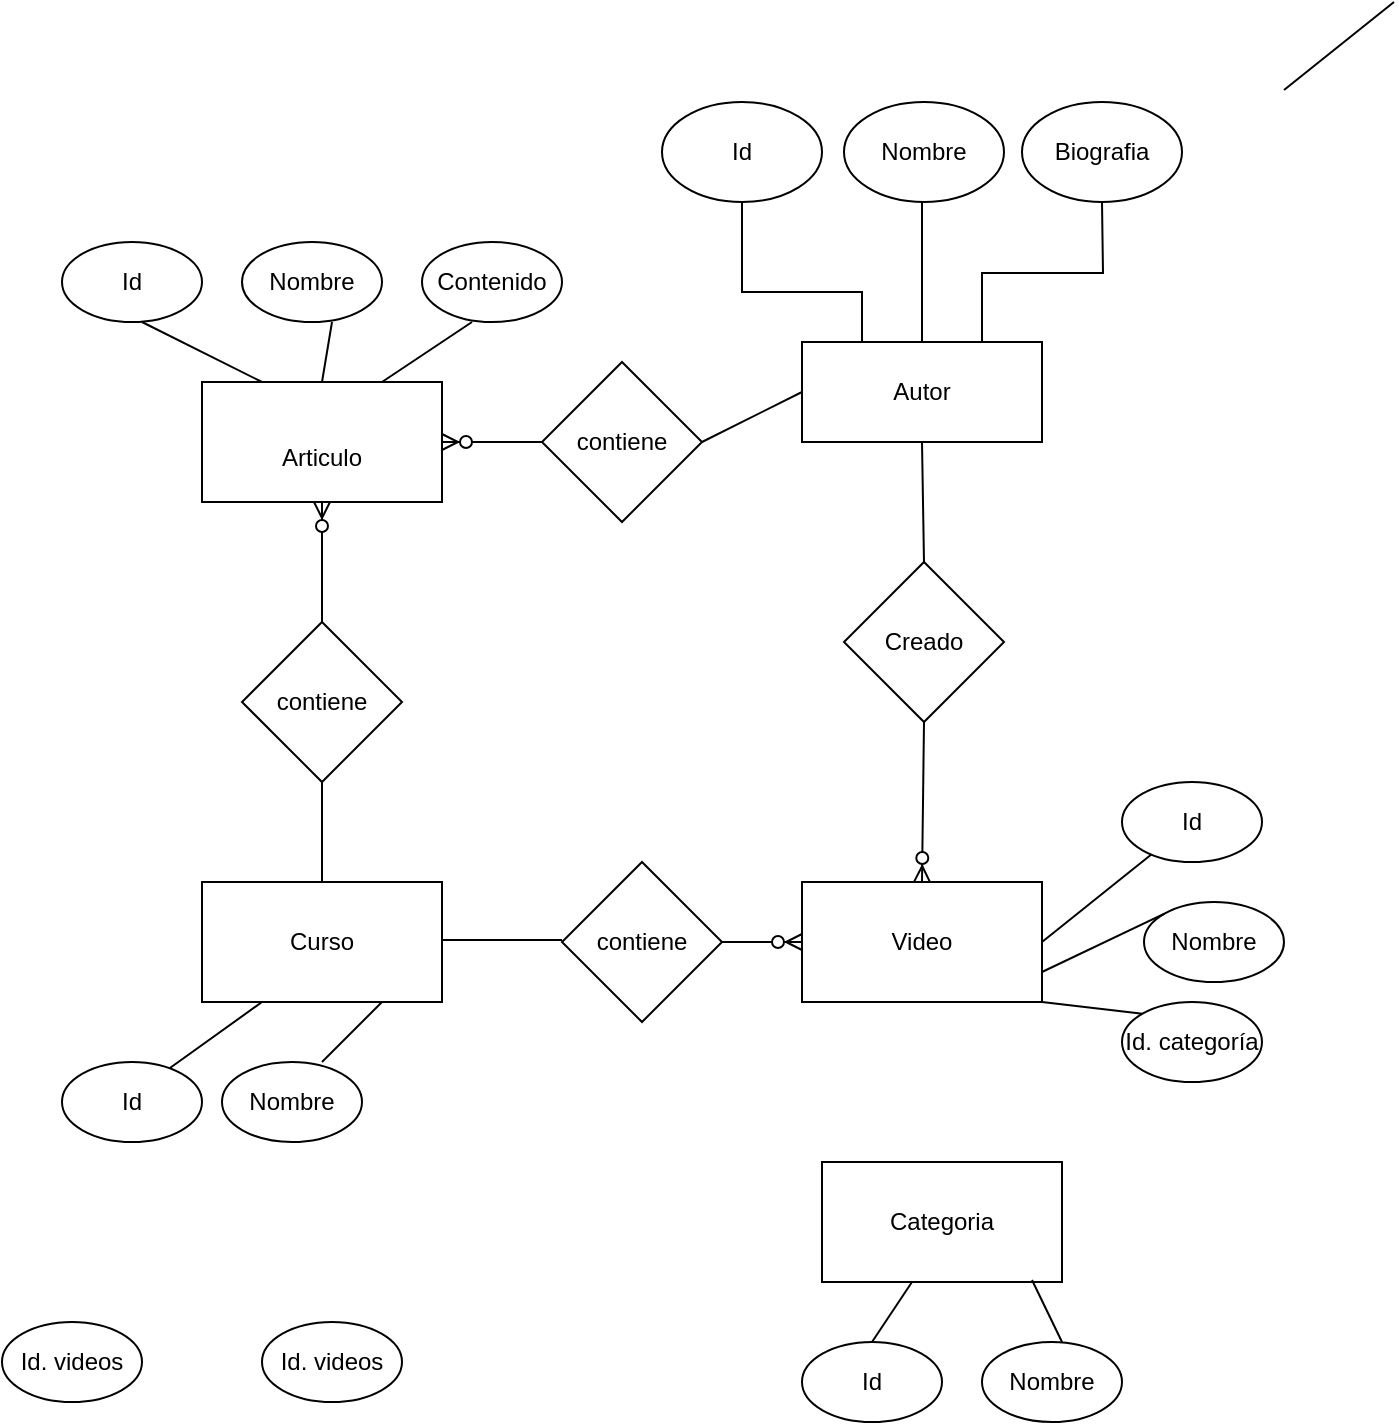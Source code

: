 <mxfile version="22.1.8" type="github">
  <diagram name="Page-1" id="bShrFsk_v7wB2PO9vDBH">
    <mxGraphModel dx="1434" dy="788" grid="1" gridSize="10" guides="1" tooltips="1" connect="1" arrows="1" fold="1" page="1" pageScale="1" pageWidth="850" pageHeight="1100" math="0" shadow="0">
      <root>
        <mxCell id="0" />
        <mxCell id="1" parent="0" />
        <mxCell id="FR-igSrA6LLMVyEzO0AX-17" style="rounded=0;orthogonalLoop=1;jettySize=auto;html=1;exitX=0.5;exitY=1;exitDx=0;exitDy=0;entryX=0.5;entryY=0;entryDx=0;entryDy=0;endArrow=none;endFill=0;" parent="1" source="FR-igSrA6LLMVyEzO0AX-1" target="FR-igSrA6LLMVyEzO0AX-9" edge="1">
          <mxGeometry relative="1" as="geometry" />
        </mxCell>
        <mxCell id="FR-igSrA6LLMVyEzO0AX-1" value="Autor&lt;br&gt;" style="rounded=0;whiteSpace=wrap;html=1;" parent="1" vertex="1">
          <mxGeometry x="450" y="230" width="120" height="50" as="geometry" />
        </mxCell>
        <mxCell id="FR-igSrA6LLMVyEzO0AX-2" value="Id" style="ellipse;whiteSpace=wrap;html=1;" parent="1" vertex="1">
          <mxGeometry x="380" y="110" width="80" height="50" as="geometry" />
        </mxCell>
        <mxCell id="FR-igSrA6LLMVyEzO0AX-3" value="Nombre" style="ellipse;whiteSpace=wrap;html=1;" parent="1" vertex="1">
          <mxGeometry x="471" y="110" width="80" height="50" as="geometry" />
        </mxCell>
        <mxCell id="FR-igSrA6LLMVyEzO0AX-4" value="Biografia" style="ellipse;whiteSpace=wrap;html=1;" parent="1" vertex="1">
          <mxGeometry x="560" y="110" width="80" height="50" as="geometry" />
        </mxCell>
        <mxCell id="FR-igSrA6LLMVyEzO0AX-6" value="" style="endArrow=none;html=1;rounded=0;edgeStyle=orthogonalEdgeStyle;exitX=0.75;exitY=0;exitDx=0;exitDy=0;" parent="1" source="FR-igSrA6LLMVyEzO0AX-1" edge="1">
          <mxGeometry width="50" height="50" relative="1" as="geometry">
            <mxPoint x="550" y="210" as="sourcePoint" />
            <mxPoint x="600" y="160" as="targetPoint" />
          </mxGeometry>
        </mxCell>
        <mxCell id="FR-igSrA6LLMVyEzO0AX-7" value="" style="endArrow=none;html=1;rounded=0;edgeStyle=orthogonalEdgeStyle;" parent="1" edge="1">
          <mxGeometry width="50" height="50" relative="1" as="geometry">
            <mxPoint x="510" y="230" as="sourcePoint" />
            <mxPoint x="510" y="159.5" as="targetPoint" />
          </mxGeometry>
        </mxCell>
        <mxCell id="FR-igSrA6LLMVyEzO0AX-8" value="" style="endArrow=none;html=1;rounded=0;edgeStyle=orthogonalEdgeStyle;entryX=0.5;entryY=1;entryDx=0;entryDy=0;exitX=0.25;exitY=0;exitDx=0;exitDy=0;" parent="1" source="FR-igSrA6LLMVyEzO0AX-1" target="FR-igSrA6LLMVyEzO0AX-2" edge="1">
          <mxGeometry width="50" height="50" relative="1" as="geometry">
            <mxPoint x="520" y="240" as="sourcePoint" />
            <mxPoint x="520" y="169.5" as="targetPoint" />
            <Array as="points">
              <mxPoint x="480" y="205" />
              <mxPoint x="420" y="205" />
            </Array>
          </mxGeometry>
        </mxCell>
        <mxCell id="FR-igSrA6LLMVyEzO0AX-9" value="Creado" style="rhombus;whiteSpace=wrap;html=1;" parent="1" vertex="1">
          <mxGeometry x="471" y="340" width="80" height="80" as="geometry" />
        </mxCell>
        <mxCell id="FR-igSrA6LLMVyEzO0AX-10" value="Video" style="rounded=0;whiteSpace=wrap;html=1;" parent="1" vertex="1">
          <mxGeometry x="450" y="500" width="120" height="60" as="geometry" />
        </mxCell>
        <mxCell id="FR-igSrA6LLMVyEzO0AX-11" value="Id" style="ellipse;whiteSpace=wrap;html=1;" parent="1" vertex="1">
          <mxGeometry x="610" y="450" width="70" height="40" as="geometry" />
        </mxCell>
        <mxCell id="FR-igSrA6LLMVyEzO0AX-12" value="Nombre" style="ellipse;whiteSpace=wrap;html=1;" parent="1" vertex="1">
          <mxGeometry x="621" y="510" width="70" height="40" as="geometry" />
        </mxCell>
        <mxCell id="FR-igSrA6LLMVyEzO0AX-13" value="" style="endArrow=none;html=1;rounded=0;entryX=1;entryY=0.5;entryDx=0;entryDy=0;" parent="1" source="FR-igSrA6LLMVyEzO0AX-11" target="FR-igSrA6LLMVyEzO0AX-10" edge="1">
          <mxGeometry width="50" height="50" relative="1" as="geometry">
            <mxPoint x="520" y="240" as="sourcePoint" />
            <mxPoint x="520" y="169.5" as="targetPoint" />
          </mxGeometry>
        </mxCell>
        <mxCell id="FR-igSrA6LLMVyEzO0AX-14" value="" style="endArrow=none;html=1;rounded=0;exitX=0;exitY=0;exitDx=0;exitDy=0;entryX=1;entryY=0.75;entryDx=0;entryDy=0;" parent="1" source="FR-igSrA6LLMVyEzO0AX-12" target="FR-igSrA6LLMVyEzO0AX-10" edge="1">
          <mxGeometry width="50" height="50" relative="1" as="geometry">
            <mxPoint x="630" y="455" as="sourcePoint" />
            <mxPoint x="590" y="490" as="targetPoint" />
          </mxGeometry>
        </mxCell>
        <mxCell id="FR-igSrA6LLMVyEzO0AX-15" value="" style="fontSize=12;html=1;endArrow=ERzeroToMany;endFill=1;rounded=0;exitX=0.5;exitY=1;exitDx=0;exitDy=0;entryX=0.5;entryY=0;entryDx=0;entryDy=0;" parent="1" source="FR-igSrA6LLMVyEzO0AX-9" target="FR-igSrA6LLMVyEzO0AX-10" edge="1">
          <mxGeometry width="100" height="100" relative="1" as="geometry">
            <mxPoint x="500" y="390" as="sourcePoint" />
            <mxPoint x="499" y="520" as="targetPoint" />
          </mxGeometry>
        </mxCell>
        <mxCell id="FR-igSrA6LLMVyEzO0AX-18" value="Curso" style="rounded=0;whiteSpace=wrap;html=1;" parent="1" vertex="1">
          <mxGeometry x="150" y="500" width="120" height="60" as="geometry" />
        </mxCell>
        <mxCell id="FR-igSrA6LLMVyEzO0AX-21" style="edgeStyle=none;rounded=0;orthogonalLoop=1;jettySize=auto;html=1;" parent="1" source="FR-igSrA6LLMVyEzO0AX-19" edge="1">
          <mxGeometry relative="1" as="geometry">
            <mxPoint x="330" y="530" as="targetPoint" />
          </mxGeometry>
        </mxCell>
        <mxCell id="FR-igSrA6LLMVyEzO0AX-19" value="contiene" style="rhombus;whiteSpace=wrap;html=1;" parent="1" vertex="1">
          <mxGeometry x="330" y="490" width="80" height="80" as="geometry" />
        </mxCell>
        <mxCell id="FR-igSrA6LLMVyEzO0AX-20" style="rounded=0;orthogonalLoop=1;jettySize=auto;html=1;exitX=1;exitY=0.5;exitDx=0;exitDy=0;entryX=0;entryY=0.5;entryDx=0;entryDy=0;endArrow=none;endFill=0;" parent="1" edge="1">
          <mxGeometry relative="1" as="geometry">
            <mxPoint x="270" y="529" as="sourcePoint" />
            <mxPoint x="330" y="529" as="targetPoint" />
          </mxGeometry>
        </mxCell>
        <mxCell id="FR-igSrA6LLMVyEzO0AX-22" value="" style="fontSize=12;html=1;endArrow=ERzeroToMany;endFill=1;rounded=0;exitX=1;exitY=0.5;exitDx=0;exitDy=0;entryX=0;entryY=0.5;entryDx=0;entryDy=0;" parent="1" source="FR-igSrA6LLMVyEzO0AX-19" target="FR-igSrA6LLMVyEzO0AX-10" edge="1">
          <mxGeometry width="100" height="100" relative="1" as="geometry">
            <mxPoint x="521" y="430" as="sourcePoint" />
            <mxPoint x="520" y="510" as="targetPoint" />
          </mxGeometry>
        </mxCell>
        <mxCell id="FR-igSrA6LLMVyEzO0AX-23" value="&lt;br&gt;Articulo" style="rounded=0;whiteSpace=wrap;html=1;" parent="1" vertex="1">
          <mxGeometry x="150" y="250" width="120" height="60" as="geometry" />
        </mxCell>
        <mxCell id="FR-igSrA6LLMVyEzO0AX-25" value="contiene" style="rhombus;whiteSpace=wrap;html=1;" parent="1" vertex="1">
          <mxGeometry x="170" y="370" width="80" height="80" as="geometry" />
        </mxCell>
        <mxCell id="FR-igSrA6LLMVyEzO0AX-26" style="rounded=0;orthogonalLoop=1;jettySize=auto;html=1;exitX=0.5;exitY=1;exitDx=0;exitDy=0;entryX=0.5;entryY=0;entryDx=0;entryDy=0;endArrow=none;endFill=0;" parent="1" source="FR-igSrA6LLMVyEzO0AX-25" target="FR-igSrA6LLMVyEzO0AX-18" edge="1">
          <mxGeometry relative="1" as="geometry">
            <mxPoint x="220" y="479" as="sourcePoint" />
            <mxPoint x="280" y="479" as="targetPoint" />
          </mxGeometry>
        </mxCell>
        <mxCell id="FR-igSrA6LLMVyEzO0AX-27" value="" style="fontSize=12;html=1;endArrow=ERzeroToMany;endFill=1;rounded=0;exitX=0.5;exitY=0;exitDx=0;exitDy=0;entryX=0.5;entryY=1;entryDx=0;entryDy=0;" parent="1" source="FR-igSrA6LLMVyEzO0AX-25" target="FR-igSrA6LLMVyEzO0AX-23" edge="1">
          <mxGeometry width="100" height="100" relative="1" as="geometry">
            <mxPoint x="420" y="540" as="sourcePoint" />
            <mxPoint x="460" y="540" as="targetPoint" />
            <Array as="points" />
          </mxGeometry>
        </mxCell>
        <mxCell id="FR-igSrA6LLMVyEzO0AX-30" value="contiene" style="rhombus;whiteSpace=wrap;html=1;" parent="1" vertex="1">
          <mxGeometry x="320" y="240" width="80" height="80" as="geometry" />
        </mxCell>
        <mxCell id="FR-igSrA6LLMVyEzO0AX-32" value="" style="fontSize=12;html=1;endArrow=ERzeroToMany;endFill=1;rounded=0;exitX=0;exitY=0.5;exitDx=0;exitDy=0;entryX=1;entryY=0.5;entryDx=0;entryDy=0;" parent="1" source="FR-igSrA6LLMVyEzO0AX-30" target="FR-igSrA6LLMVyEzO0AX-23" edge="1">
          <mxGeometry width="100" height="100" relative="1" as="geometry">
            <mxPoint x="220" y="380" as="sourcePoint" />
            <mxPoint x="220" y="320" as="targetPoint" />
            <Array as="points" />
          </mxGeometry>
        </mxCell>
        <mxCell id="FR-igSrA6LLMVyEzO0AX-33" style="rounded=0;orthogonalLoop=1;jettySize=auto;html=1;exitX=1;exitY=0.5;exitDx=0;exitDy=0;entryX=0;entryY=0.5;entryDx=0;entryDy=0;endArrow=none;endFill=0;" parent="1" source="FR-igSrA6LLMVyEzO0AX-30" target="FR-igSrA6LLMVyEzO0AX-1" edge="1">
          <mxGeometry relative="1" as="geometry">
            <mxPoint x="400" y="290" as="sourcePoint" />
            <mxPoint x="400" y="340" as="targetPoint" />
          </mxGeometry>
        </mxCell>
        <mxCell id="S8FImL72Wb2MsRWylrde-1" value="Id. categoría" style="ellipse;whiteSpace=wrap;html=1;" vertex="1" parent="1">
          <mxGeometry x="610" y="560" width="70" height="40" as="geometry" />
        </mxCell>
        <mxCell id="S8FImL72Wb2MsRWylrde-2" value="Id. videos" style="ellipse;whiteSpace=wrap;html=1;" vertex="1" parent="1">
          <mxGeometry x="180" y="720" width="70" height="40" as="geometry" />
        </mxCell>
        <mxCell id="S8FImL72Wb2MsRWylrde-3" value="Id" style="ellipse;whiteSpace=wrap;html=1;" vertex="1" parent="1">
          <mxGeometry x="80" y="590" width="70" height="40" as="geometry" />
        </mxCell>
        <mxCell id="S8FImL72Wb2MsRWylrde-4" value="Nombre" style="ellipse;whiteSpace=wrap;html=1;" vertex="1" parent="1">
          <mxGeometry x="160" y="590" width="70" height="40" as="geometry" />
        </mxCell>
        <mxCell id="S8FImL72Wb2MsRWylrde-5" value="Id. videos" style="ellipse;whiteSpace=wrap;html=1;" vertex="1" parent="1">
          <mxGeometry x="50" y="720" width="70" height="40" as="geometry" />
        </mxCell>
        <mxCell id="S8FImL72Wb2MsRWylrde-7" value="Id" style="ellipse;whiteSpace=wrap;html=1;" vertex="1" parent="1">
          <mxGeometry x="80" y="180" width="70" height="40" as="geometry" />
        </mxCell>
        <mxCell id="S8FImL72Wb2MsRWylrde-8" value="Nombre" style="ellipse;whiteSpace=wrap;html=1;" vertex="1" parent="1">
          <mxGeometry x="170" y="180" width="70" height="40" as="geometry" />
        </mxCell>
        <mxCell id="S8FImL72Wb2MsRWylrde-10" value="Categoria" style="rounded=0;whiteSpace=wrap;html=1;" vertex="1" parent="1">
          <mxGeometry x="460" y="640" width="120" height="60" as="geometry" />
        </mxCell>
        <mxCell id="S8FImL72Wb2MsRWylrde-11" value="Id" style="ellipse;whiteSpace=wrap;html=1;" vertex="1" parent="1">
          <mxGeometry x="450" y="730" width="70" height="40" as="geometry" />
        </mxCell>
        <mxCell id="S8FImL72Wb2MsRWylrde-12" value="Nombre" style="ellipse;whiteSpace=wrap;html=1;" vertex="1" parent="1">
          <mxGeometry x="540" y="730" width="70" height="40" as="geometry" />
        </mxCell>
        <mxCell id="S8FImL72Wb2MsRWylrde-13" value="" style="endArrow=none;html=1;rounded=0;entryX=1;entryY=0.5;entryDx=0;entryDy=0;" edge="1" parent="1">
          <mxGeometry width="50" height="50" relative="1" as="geometry">
            <mxPoint x="746" y="60" as="sourcePoint" />
            <mxPoint x="691" y="104" as="targetPoint" />
          </mxGeometry>
        </mxCell>
        <mxCell id="S8FImL72Wb2MsRWylrde-14" value="" style="endArrow=none;html=1;rounded=0;entryX=0.75;entryY=0;entryDx=0;entryDy=0;" edge="1" parent="1" target="FR-igSrA6LLMVyEzO0AX-23">
          <mxGeometry width="50" height="50" relative="1" as="geometry">
            <mxPoint x="285" y="220" as="sourcePoint" />
            <mxPoint x="230" y="264" as="targetPoint" />
          </mxGeometry>
        </mxCell>
        <mxCell id="S8FImL72Wb2MsRWylrde-15" value="" style="endArrow=none;html=1;rounded=0;entryX=0.25;entryY=0;entryDx=0;entryDy=0;" edge="1" parent="1" target="FR-igSrA6LLMVyEzO0AX-23">
          <mxGeometry width="50" height="50" relative="1" as="geometry">
            <mxPoint x="120" y="220" as="sourcePoint" />
            <mxPoint x="65" y="264" as="targetPoint" />
          </mxGeometry>
        </mxCell>
        <mxCell id="S8FImL72Wb2MsRWylrde-16" value="" style="endArrow=none;html=1;rounded=0;entryX=1;entryY=0.5;entryDx=0;entryDy=0;exitX=0.5;exitY=0;exitDx=0;exitDy=0;" edge="1" parent="1" source="FR-igSrA6LLMVyEzO0AX-23">
          <mxGeometry width="50" height="50" relative="1" as="geometry">
            <mxPoint x="270" y="176" as="sourcePoint" />
            <mxPoint x="215" y="220" as="targetPoint" />
          </mxGeometry>
        </mxCell>
        <mxCell id="S8FImL72Wb2MsRWylrde-17" value="" style="endArrow=none;html=1;rounded=0;entryX=1;entryY=0.5;entryDx=0;entryDy=0;exitX=0.75;exitY=1;exitDx=0;exitDy=0;" edge="1" parent="1" source="FR-igSrA6LLMVyEzO0AX-18">
          <mxGeometry width="50" height="50" relative="1" as="geometry">
            <mxPoint x="265" y="546" as="sourcePoint" />
            <mxPoint x="210" y="590" as="targetPoint" />
          </mxGeometry>
        </mxCell>
        <mxCell id="S8FImL72Wb2MsRWylrde-18" value="" style="endArrow=none;html=1;rounded=0;entryX=0.771;entryY=0.075;entryDx=0;entryDy=0;exitX=0.25;exitY=1;exitDx=0;exitDy=0;entryPerimeter=0;" edge="1" parent="1" source="FR-igSrA6LLMVyEzO0AX-18" target="S8FImL72Wb2MsRWylrde-3">
          <mxGeometry width="50" height="50" relative="1" as="geometry">
            <mxPoint x="175" y="550" as="sourcePoint" />
            <mxPoint x="120" y="594" as="targetPoint" />
          </mxGeometry>
        </mxCell>
        <mxCell id="S8FImL72Wb2MsRWylrde-19" value="" style="endArrow=none;html=1;rounded=0;entryX=1;entryY=0.5;entryDx=0;entryDy=0;exitX=0.875;exitY=0.983;exitDx=0;exitDy=0;exitPerimeter=0;" edge="1" parent="1" source="S8FImL72Wb2MsRWylrde-10">
          <mxGeometry width="50" height="50" relative="1" as="geometry">
            <mxPoint x="635" y="686" as="sourcePoint" />
            <mxPoint x="580" y="730" as="targetPoint" />
          </mxGeometry>
        </mxCell>
        <mxCell id="S8FImL72Wb2MsRWylrde-20" value="" style="endArrow=none;html=1;rounded=0;entryX=1;entryY=0.5;entryDx=0;entryDy=0;exitX=0.5;exitY=0;exitDx=0;exitDy=0;" edge="1" parent="1" source="S8FImL72Wb2MsRWylrde-11">
          <mxGeometry width="50" height="50" relative="1" as="geometry">
            <mxPoint x="560" y="656" as="sourcePoint" />
            <mxPoint x="505" y="700" as="targetPoint" />
          </mxGeometry>
        </mxCell>
        <mxCell id="S8FImL72Wb2MsRWylrde-21" value="" style="endArrow=none;html=1;rounded=0;entryX=1;entryY=0.5;entryDx=0;entryDy=0;exitX=0;exitY=0;exitDx=0;exitDy=0;" edge="1" parent="1" source="S8FImL72Wb2MsRWylrde-1">
          <mxGeometry width="50" height="50" relative="1" as="geometry">
            <mxPoint x="625" y="516" as="sourcePoint" />
            <mxPoint x="570" y="560" as="targetPoint" />
          </mxGeometry>
        </mxCell>
        <mxCell id="S8FImL72Wb2MsRWylrde-24" value="Contenido" style="ellipse;whiteSpace=wrap;html=1;" vertex="1" parent="1">
          <mxGeometry x="260" y="180" width="70" height="40" as="geometry" />
        </mxCell>
      </root>
    </mxGraphModel>
  </diagram>
</mxfile>
